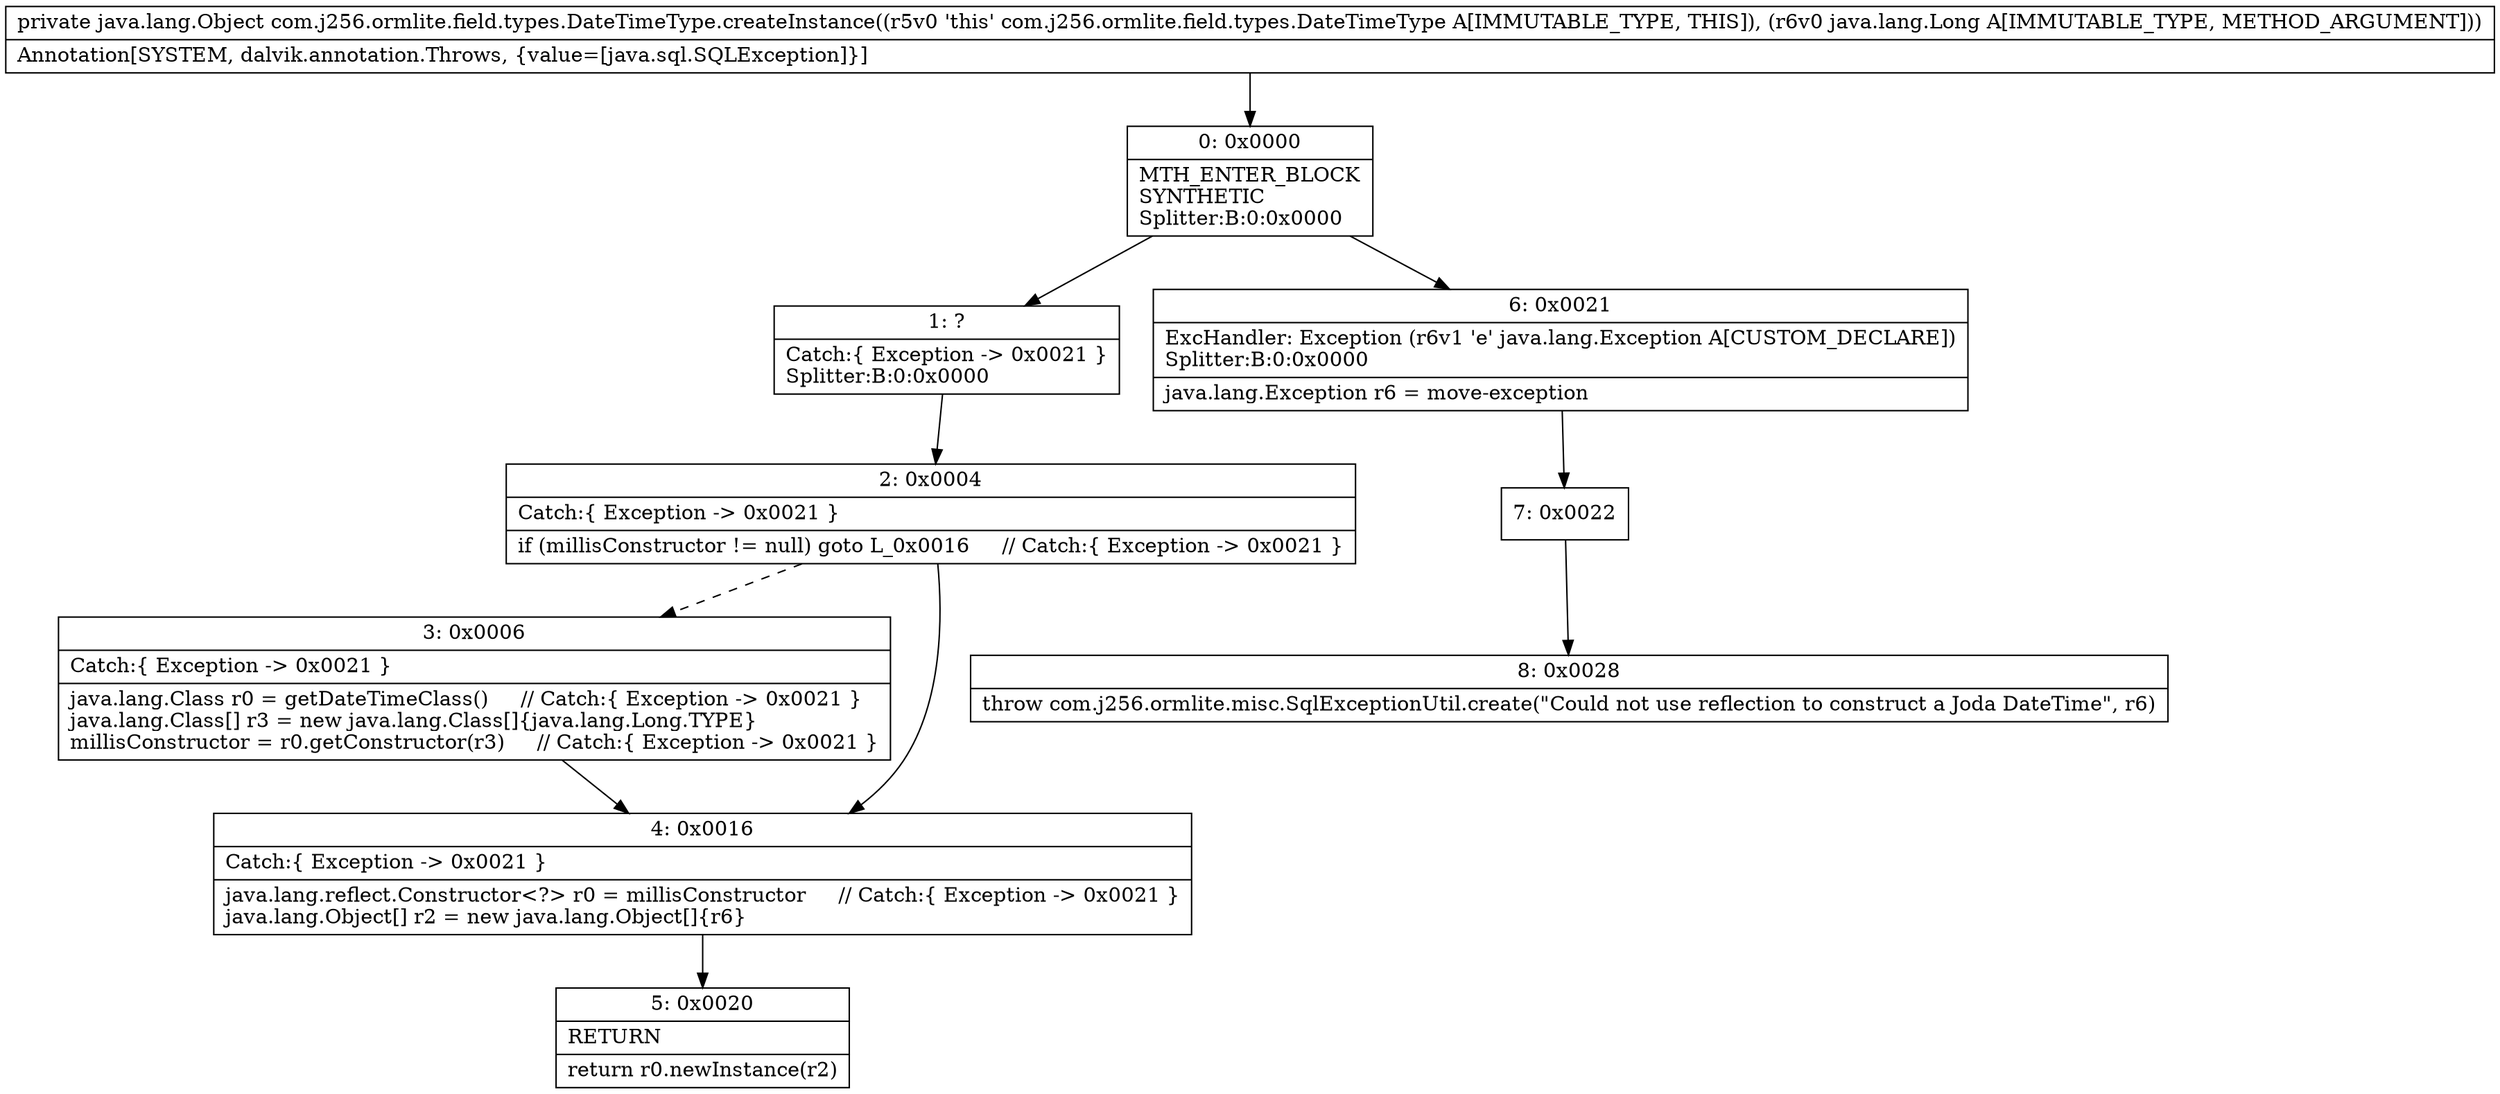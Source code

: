 digraph "CFG forcom.j256.ormlite.field.types.DateTimeType.createInstance(Ljava\/lang\/Long;)Ljava\/lang\/Object;" {
Node_0 [shape=record,label="{0\:\ 0x0000|MTH_ENTER_BLOCK\lSYNTHETIC\lSplitter:B:0:0x0000\l}"];
Node_1 [shape=record,label="{1\:\ ?|Catch:\{ Exception \-\> 0x0021 \}\lSplitter:B:0:0x0000\l}"];
Node_2 [shape=record,label="{2\:\ 0x0004|Catch:\{ Exception \-\> 0x0021 \}\l|if (millisConstructor != null) goto L_0x0016     \/\/ Catch:\{ Exception \-\> 0x0021 \}\l}"];
Node_3 [shape=record,label="{3\:\ 0x0006|Catch:\{ Exception \-\> 0x0021 \}\l|java.lang.Class r0 = getDateTimeClass()     \/\/ Catch:\{ Exception \-\> 0x0021 \}\ljava.lang.Class[] r3 = new java.lang.Class[]\{java.lang.Long.TYPE\}\lmillisConstructor = r0.getConstructor(r3)     \/\/ Catch:\{ Exception \-\> 0x0021 \}\l}"];
Node_4 [shape=record,label="{4\:\ 0x0016|Catch:\{ Exception \-\> 0x0021 \}\l|java.lang.reflect.Constructor\<?\> r0 = millisConstructor     \/\/ Catch:\{ Exception \-\> 0x0021 \}\ljava.lang.Object[] r2 = new java.lang.Object[]\{r6\}\l}"];
Node_5 [shape=record,label="{5\:\ 0x0020|RETURN\l|return r0.newInstance(r2)\l}"];
Node_6 [shape=record,label="{6\:\ 0x0021|ExcHandler: Exception (r6v1 'e' java.lang.Exception A[CUSTOM_DECLARE])\lSplitter:B:0:0x0000\l|java.lang.Exception r6 = move\-exception\l}"];
Node_7 [shape=record,label="{7\:\ 0x0022}"];
Node_8 [shape=record,label="{8\:\ 0x0028|throw com.j256.ormlite.misc.SqlExceptionUtil.create(\"Could not use reflection to construct a Joda DateTime\", r6)\l}"];
MethodNode[shape=record,label="{private java.lang.Object com.j256.ormlite.field.types.DateTimeType.createInstance((r5v0 'this' com.j256.ormlite.field.types.DateTimeType A[IMMUTABLE_TYPE, THIS]), (r6v0 java.lang.Long A[IMMUTABLE_TYPE, METHOD_ARGUMENT]))  | Annotation[SYSTEM, dalvik.annotation.Throws, \{value=[java.sql.SQLException]\}]\l}"];
MethodNode -> Node_0;
Node_0 -> Node_1;
Node_0 -> Node_6;
Node_1 -> Node_2;
Node_2 -> Node_3[style=dashed];
Node_2 -> Node_4;
Node_3 -> Node_4;
Node_4 -> Node_5;
Node_6 -> Node_7;
Node_7 -> Node_8;
}

